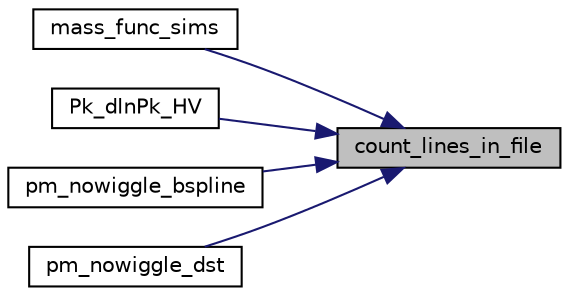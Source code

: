 digraph "count_lines_in_file"
{
 // LATEX_PDF_SIZE
  edge [fontname="Helvetica",fontsize="10",labelfontname="Helvetica",labelfontsize="10"];
  node [fontname="Helvetica",fontsize="10",shape=record];
  rankdir="RL";
  Node1 [label="count_lines_in_file",height=0.2,width=0.4,color="black", fillcolor="grey75", style="filled", fontcolor="black",tooltip="Count the number of lines of a file."];
  Node1 -> Node2 [dir="back",color="midnightblue",fontsize="10",style="solid",fontname="Helvetica"];
  Node2 [label="mass_func_sims",height=0.2,width=0.4,color="black", fillcolor="white", style="filled",URL="$d7/d10/line__ingredients_8c.html#a60bf4840dc0204947ec426719979065e",tooltip="Read in the measured mass function of Hidden-valey sims and build an interpolator for HMF(M) for a fi..."];
  Node1 -> Node3 [dir="back",color="midnightblue",fontsize="10",style="solid",fontname="Helvetica"];
  Node3 [label="Pk_dlnPk_HV",height=0.2,width=0.4,color="black", fillcolor="white", style="filled",URL="$d6/d32/cosmology_8c.html#a2284eaf0b1e8fffa17cb5035c6b95088",tooltip="Read in the linear power spectrum, used to set the initial conditions of Hidden-Valley sims."];
  Node1 -> Node4 [dir="back",color="midnightblue",fontsize="10",style="solid",fontname="Helvetica"];
  Node4 [label="pm_nowiggle_bspline",height=0.2,width=0.4,color="black", fillcolor="white", style="filled",URL="$dc/d8e/_i_r__res_8c.html#acaaad0d343ab0665ec92102ca3b9fa8f",tooltip="Compute the no-wiggle componenet of the matter power spectrum, reading in and interpolating the outpu..."];
  Node1 -> Node5 [dir="back",color="midnightblue",fontsize="10",style="solid",fontname="Helvetica"];
  Node5 [label="pm_nowiggle_dst",height=0.2,width=0.4,color="black", fillcolor="white", style="filled",URL="$dc/d8e/_i_r__res_8c.html#addffe543a63e7b319b57d29f6c0b4957",tooltip="Compute the no-wiggle componenet of the matter power spectrum, reading in and interpolating the outpu..."];
}
